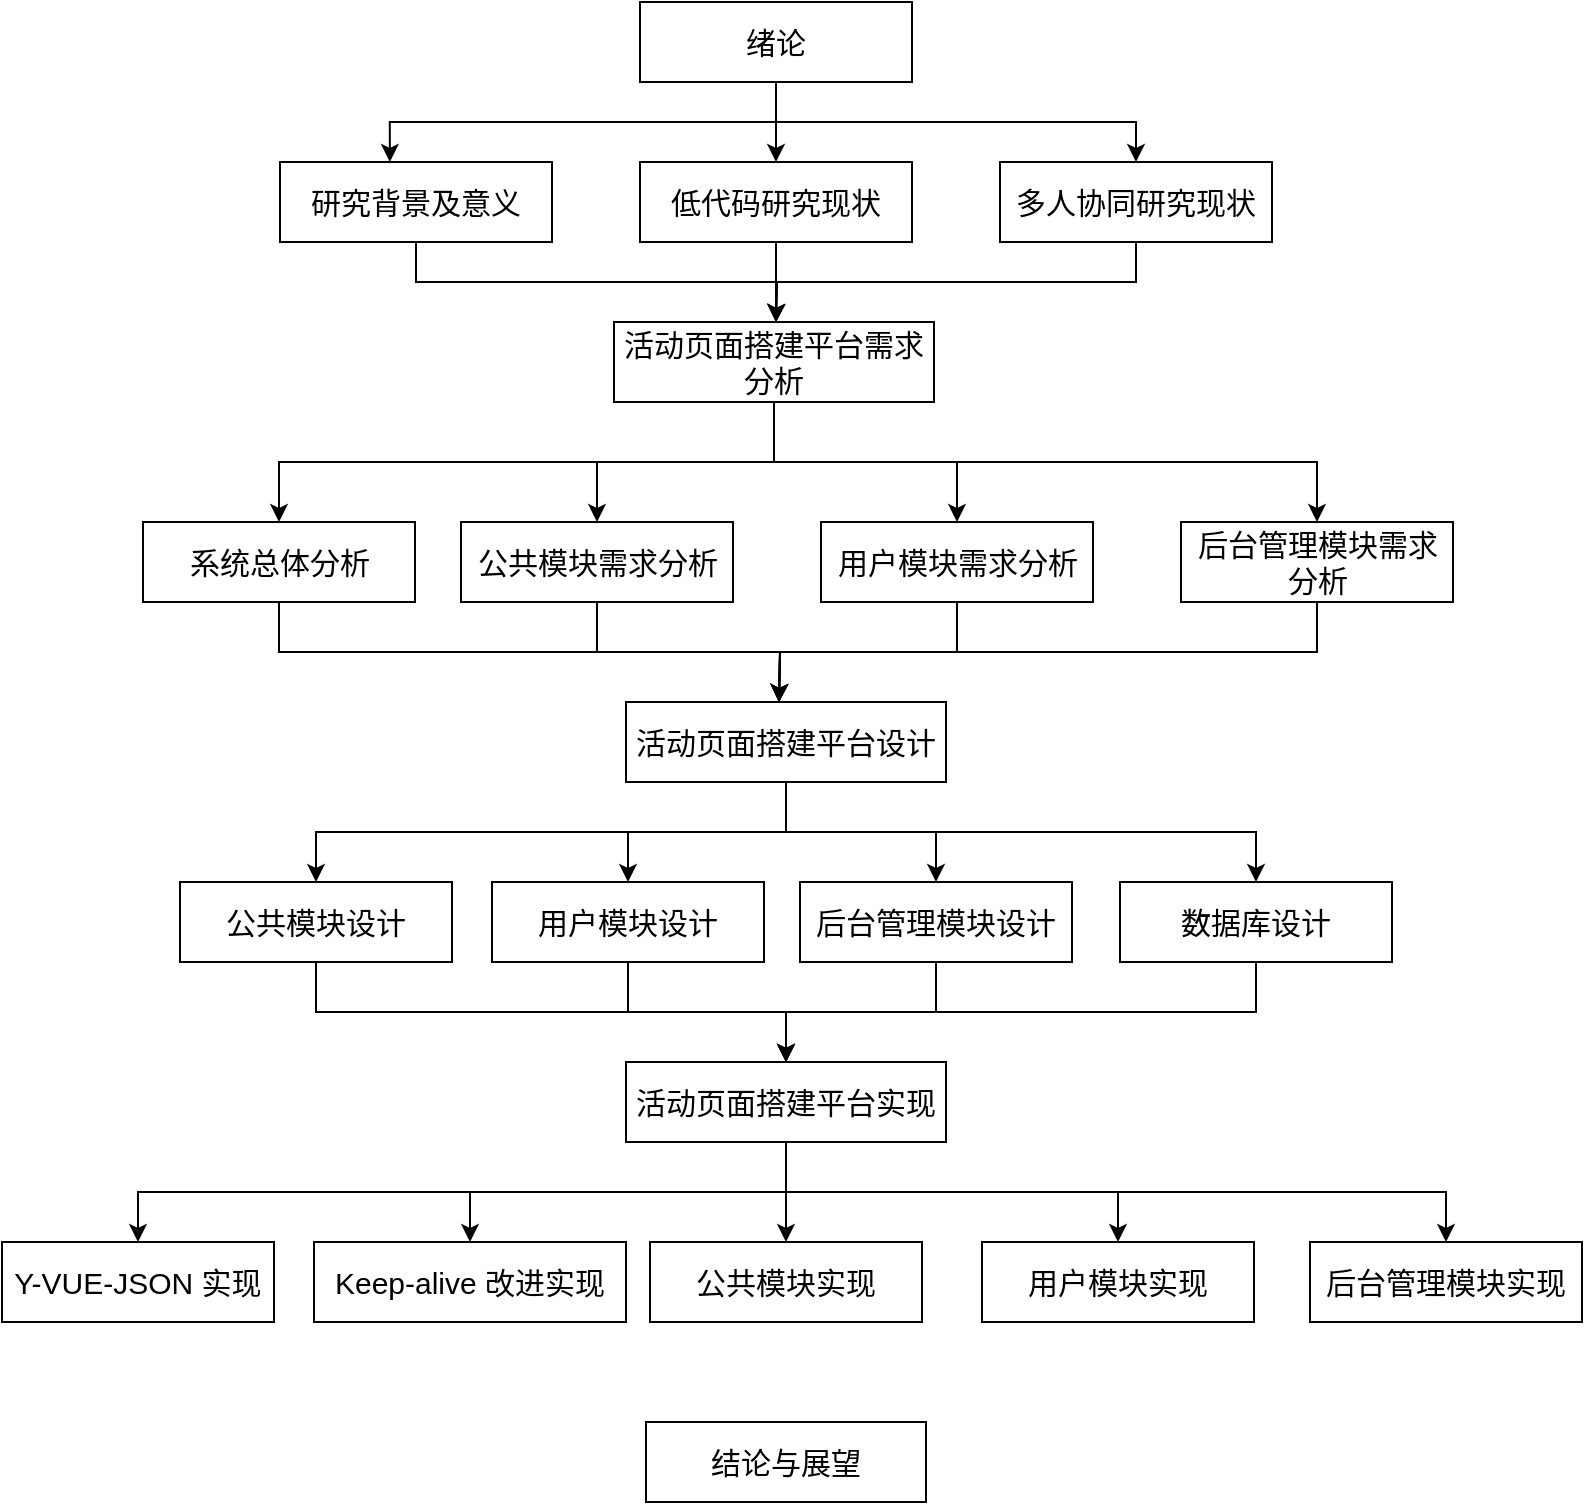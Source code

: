 <mxfile version="24.0.7" type="github">
  <diagram name="第 1 页" id="xwgQjPLYuZ0b8j5jcag2">
    <mxGraphModel dx="2074" dy="1146" grid="1" gridSize="10" guides="1" tooltips="1" connect="1" arrows="1" fold="1" page="1" pageScale="1" pageWidth="827" pageHeight="1169" math="0" shadow="0">
      <root>
        <mxCell id="0" />
        <mxCell id="1" parent="0" />
        <mxCell id="GHWC5vaI68Qx3i44Mjvv-23" style="edgeStyle=orthogonalEdgeStyle;rounded=0;orthogonalLoop=1;jettySize=auto;html=1;exitX=0.5;exitY=1;exitDx=0;exitDy=0;fontSize=15;" parent="1" source="GHWC5vaI68Qx3i44Mjvv-1" target="GHWC5vaI68Qx3i44Mjvv-3" edge="1">
          <mxGeometry relative="1" as="geometry" />
        </mxCell>
        <mxCell id="GHWC5vaI68Qx3i44Mjvv-24" style="edgeStyle=orthogonalEdgeStyle;rounded=0;orthogonalLoop=1;jettySize=auto;html=1;exitX=0.5;exitY=1;exitDx=0;exitDy=0;fontSize=15;" parent="1" source="GHWC5vaI68Qx3i44Mjvv-1" target="GHWC5vaI68Qx3i44Mjvv-4" edge="1">
          <mxGeometry relative="1" as="geometry" />
        </mxCell>
        <mxCell id="GHWC5vaI68Qx3i44Mjvv-1" value="绪论" style="rounded=0;whiteSpace=wrap;html=1;fontSize=15;" parent="1" vertex="1">
          <mxGeometry x="359" y="110" width="136" height="40" as="geometry" />
        </mxCell>
        <mxCell id="U0SrRVnIkzHvuZyMadGK-15" style="edgeStyle=orthogonalEdgeStyle;rounded=0;orthogonalLoop=1;jettySize=auto;html=1;exitX=0.5;exitY=1;exitDx=0;exitDy=0;entryX=0.5;entryY=0;entryDx=0;entryDy=0;fontSize=15;" parent="1" source="GHWC5vaI68Qx3i44Mjvv-2" edge="1">
          <mxGeometry relative="1" as="geometry">
            <mxPoint x="427" y="270" as="targetPoint" />
          </mxGeometry>
        </mxCell>
        <mxCell id="GHWC5vaI68Qx3i44Mjvv-2" value="研究背景及意义" style="rounded=0;whiteSpace=wrap;html=1;fontSize=15;" parent="1" vertex="1">
          <mxGeometry x="179" y="190" width="136" height="40" as="geometry" />
        </mxCell>
        <mxCell id="U0SrRVnIkzHvuZyMadGK-17" style="edgeStyle=orthogonalEdgeStyle;rounded=0;orthogonalLoop=1;jettySize=auto;html=1;exitX=0.5;exitY=1;exitDx=0;exitDy=0;entryX=0.5;entryY=0;entryDx=0;entryDy=0;fontSize=15;" parent="1" source="GHWC5vaI68Qx3i44Mjvv-3" edge="1">
          <mxGeometry relative="1" as="geometry">
            <mxPoint x="427" y="270" as="targetPoint" />
          </mxGeometry>
        </mxCell>
        <mxCell id="GHWC5vaI68Qx3i44Mjvv-3" value="低代码研究现状" style="rounded=0;whiteSpace=wrap;html=1;fontSize=15;" parent="1" vertex="1">
          <mxGeometry x="359" y="190" width="136" height="40" as="geometry" />
        </mxCell>
        <mxCell id="U0SrRVnIkzHvuZyMadGK-18" style="edgeStyle=orthogonalEdgeStyle;rounded=0;orthogonalLoop=1;jettySize=auto;html=1;exitX=0.5;exitY=1;exitDx=0;exitDy=0;entryX=0.5;entryY=0;entryDx=0;entryDy=0;fontSize=15;" parent="1" source="GHWC5vaI68Qx3i44Mjvv-4" edge="1">
          <mxGeometry relative="1" as="geometry">
            <mxPoint x="427" y="270" as="targetPoint" />
          </mxGeometry>
        </mxCell>
        <mxCell id="GHWC5vaI68Qx3i44Mjvv-4" value="多人协同研究现状" style="rounded=0;whiteSpace=wrap;html=1;fontSize=15;" parent="1" vertex="1">
          <mxGeometry x="539" y="190" width="136" height="40" as="geometry" />
        </mxCell>
        <mxCell id="JPCgUm3AOGwSfPcjVngr-2" style="edgeStyle=orthogonalEdgeStyle;rounded=0;orthogonalLoop=1;jettySize=auto;html=1;exitX=0.5;exitY=1;exitDx=0;exitDy=0;entryX=0.5;entryY=0;entryDx=0;entryDy=0;fontSize=15;" edge="1" parent="1" source="GHWC5vaI68Qx3i44Mjvv-5" target="U0SrRVnIkzHvuZyMadGK-13">
          <mxGeometry relative="1" as="geometry" />
        </mxCell>
        <mxCell id="JPCgUm3AOGwSfPcjVngr-3" style="edgeStyle=orthogonalEdgeStyle;rounded=0;orthogonalLoop=1;jettySize=auto;html=1;exitX=0.5;exitY=1;exitDx=0;exitDy=0;fontSize=15;" edge="1" parent="1" source="GHWC5vaI68Qx3i44Mjvv-5" target="GHWC5vaI68Qx3i44Mjvv-6">
          <mxGeometry relative="1" as="geometry" />
        </mxCell>
        <mxCell id="JPCgUm3AOGwSfPcjVngr-4" style="edgeStyle=orthogonalEdgeStyle;rounded=0;orthogonalLoop=1;jettySize=auto;html=1;exitX=0.5;exitY=1;exitDx=0;exitDy=0;fontSize=15;" edge="1" parent="1" source="GHWC5vaI68Qx3i44Mjvv-5" target="GHWC5vaI68Qx3i44Mjvv-7">
          <mxGeometry relative="1" as="geometry" />
        </mxCell>
        <mxCell id="JPCgUm3AOGwSfPcjVngr-5" style="edgeStyle=orthogonalEdgeStyle;rounded=0;orthogonalLoop=1;jettySize=auto;html=1;exitX=0.5;exitY=1;exitDx=0;exitDy=0;fontSize=15;" edge="1" parent="1" source="GHWC5vaI68Qx3i44Mjvv-5" target="GHWC5vaI68Qx3i44Mjvv-8">
          <mxGeometry relative="1" as="geometry" />
        </mxCell>
        <mxCell id="GHWC5vaI68Qx3i44Mjvv-5" value="活动页面搭建平台需求分析" style="rounded=0;whiteSpace=wrap;html=1;fontSize=15;" parent="1" vertex="1">
          <mxGeometry x="346" y="270" width="160" height="40" as="geometry" />
        </mxCell>
        <mxCell id="U0SrRVnIkzHvuZyMadGK-24" style="edgeStyle=orthogonalEdgeStyle;rounded=0;orthogonalLoop=1;jettySize=auto;html=1;exitX=0.5;exitY=1;exitDx=0;exitDy=0;entryX=0.5;entryY=0;entryDx=0;entryDy=0;fontSize=15;" parent="1" source="GHWC5vaI68Qx3i44Mjvv-6" edge="1">
          <mxGeometry relative="1" as="geometry">
            <mxPoint x="428.5" y="460" as="targetPoint" />
          </mxGeometry>
        </mxCell>
        <mxCell id="GHWC5vaI68Qx3i44Mjvv-6" value="公共模块需求分析" style="rounded=0;whiteSpace=wrap;html=1;fontSize=15;" parent="1" vertex="1">
          <mxGeometry x="269.5" y="370" width="136" height="40" as="geometry" />
        </mxCell>
        <mxCell id="U0SrRVnIkzHvuZyMadGK-25" style="edgeStyle=orthogonalEdgeStyle;rounded=0;orthogonalLoop=1;jettySize=auto;html=1;exitX=0.5;exitY=1;exitDx=0;exitDy=0;entryX=0.5;entryY=0;entryDx=0;entryDy=0;fontSize=15;" parent="1" source="GHWC5vaI68Qx3i44Mjvv-7" edge="1">
          <mxGeometry relative="1" as="geometry">
            <mxPoint x="428.5" y="460" as="targetPoint" />
          </mxGeometry>
        </mxCell>
        <mxCell id="GHWC5vaI68Qx3i44Mjvv-7" value="用户模块需求分析" style="rounded=0;whiteSpace=wrap;html=1;fontSize=15;" parent="1" vertex="1">
          <mxGeometry x="449.5" y="370" width="136" height="40" as="geometry" />
        </mxCell>
        <mxCell id="U0SrRVnIkzHvuZyMadGK-26" style="edgeStyle=orthogonalEdgeStyle;rounded=0;orthogonalLoop=1;jettySize=auto;html=1;exitX=0.5;exitY=1;exitDx=0;exitDy=0;entryX=0.5;entryY=0;entryDx=0;entryDy=0;fontSize=15;" parent="1" source="GHWC5vaI68Qx3i44Mjvv-8" edge="1">
          <mxGeometry relative="1" as="geometry">
            <mxPoint x="428.5" y="460" as="targetPoint" />
          </mxGeometry>
        </mxCell>
        <mxCell id="GHWC5vaI68Qx3i44Mjvv-8" value="后台管理模块需求分析" style="rounded=0;whiteSpace=wrap;html=1;fontSize=15;" parent="1" vertex="1">
          <mxGeometry x="629.5" y="370" width="136" height="40" as="geometry" />
        </mxCell>
        <mxCell id="GHWC5vaI68Qx3i44Mjvv-32" style="edgeStyle=orthogonalEdgeStyle;rounded=0;orthogonalLoop=1;jettySize=auto;html=1;exitX=0.5;exitY=1;exitDx=0;exitDy=0;entryX=0.5;entryY=0;entryDx=0;entryDy=0;fontSize=15;" parent="1" source="GHWC5vaI68Qx3i44Mjvv-9" target="GHWC5vaI68Qx3i44Mjvv-11" edge="1">
          <mxGeometry relative="1" as="geometry" />
        </mxCell>
        <mxCell id="GHWC5vaI68Qx3i44Mjvv-33" style="edgeStyle=orthogonalEdgeStyle;rounded=0;orthogonalLoop=1;jettySize=auto;html=1;exitX=0.5;exitY=1;exitDx=0;exitDy=0;entryX=0.5;entryY=0;entryDx=0;entryDy=0;fontSize=15;" parent="1" source="GHWC5vaI68Qx3i44Mjvv-9" target="GHWC5vaI68Qx3i44Mjvv-12" edge="1">
          <mxGeometry relative="1" as="geometry" />
        </mxCell>
        <mxCell id="U0SrRVnIkzHvuZyMadGK-9" style="edgeStyle=orthogonalEdgeStyle;rounded=0;orthogonalLoop=1;jettySize=auto;html=1;exitX=0.5;exitY=1;exitDx=0;exitDy=0;entryX=0.5;entryY=0;entryDx=0;entryDy=0;fontSize=15;" parent="1" source="GHWC5vaI68Qx3i44Mjvv-9" target="U0SrRVnIkzHvuZyMadGK-8" edge="1">
          <mxGeometry relative="1" as="geometry" />
        </mxCell>
        <mxCell id="JPCgUm3AOGwSfPcjVngr-1" style="edgeStyle=orthogonalEdgeStyle;rounded=0;orthogonalLoop=1;jettySize=auto;html=1;exitX=0.5;exitY=1;exitDx=0;exitDy=0;entryX=0.5;entryY=0;entryDx=0;entryDy=0;fontSize=15;" edge="1" parent="1" source="GHWC5vaI68Qx3i44Mjvv-9" target="GHWC5vaI68Qx3i44Mjvv-10">
          <mxGeometry relative="1" as="geometry" />
        </mxCell>
        <mxCell id="GHWC5vaI68Qx3i44Mjvv-9" value="活动页面搭建平台设计" style="rounded=0;whiteSpace=wrap;html=1;fontSize=15;" parent="1" vertex="1">
          <mxGeometry x="352" y="460" width="160" height="40" as="geometry" />
        </mxCell>
        <mxCell id="U0SrRVnIkzHvuZyMadGK-27" style="edgeStyle=orthogonalEdgeStyle;rounded=0;orthogonalLoop=1;jettySize=auto;html=1;exitX=0.5;exitY=1;exitDx=0;exitDy=0;entryX=0.5;entryY=0;entryDx=0;entryDy=0;fontSize=15;" parent="1" source="GHWC5vaI68Qx3i44Mjvv-10" target="GHWC5vaI68Qx3i44Mjvv-14" edge="1">
          <mxGeometry relative="1" as="geometry" />
        </mxCell>
        <mxCell id="GHWC5vaI68Qx3i44Mjvv-10" value="公共模块设计" style="rounded=0;whiteSpace=wrap;html=1;fontSize=15;" parent="1" vertex="1">
          <mxGeometry x="129" y="550" width="136" height="40" as="geometry" />
        </mxCell>
        <mxCell id="GHWC5vaI68Qx3i44Mjvv-37" style="edgeStyle=orthogonalEdgeStyle;rounded=0;orthogonalLoop=1;jettySize=auto;html=1;exitX=0.5;exitY=1;exitDx=0;exitDy=0;fontSize=15;" parent="1" source="GHWC5vaI68Qx3i44Mjvv-11" target="GHWC5vaI68Qx3i44Mjvv-14" edge="1">
          <mxGeometry relative="1" as="geometry" />
        </mxCell>
        <mxCell id="GHWC5vaI68Qx3i44Mjvv-11" value="用户模块设计" style="rounded=0;whiteSpace=wrap;html=1;fontSize=15;" parent="1" vertex="1">
          <mxGeometry x="285" y="550" width="136" height="40" as="geometry" />
        </mxCell>
        <mxCell id="GHWC5vaI68Qx3i44Mjvv-35" style="edgeStyle=orthogonalEdgeStyle;rounded=0;orthogonalLoop=1;jettySize=auto;html=1;exitX=0.5;exitY=1;exitDx=0;exitDy=0;entryX=0.5;entryY=0;entryDx=0;entryDy=0;fontSize=15;" parent="1" source="GHWC5vaI68Qx3i44Mjvv-12" target="GHWC5vaI68Qx3i44Mjvv-14" edge="1">
          <mxGeometry relative="1" as="geometry" />
        </mxCell>
        <mxCell id="GHWC5vaI68Qx3i44Mjvv-12" value="后台管理模块设计" style="rounded=0;whiteSpace=wrap;html=1;fontSize=15;" parent="1" vertex="1">
          <mxGeometry x="439" y="550" width="136" height="40" as="geometry" />
        </mxCell>
        <mxCell id="JPCgUm3AOGwSfPcjVngr-8" style="edgeStyle=orthogonalEdgeStyle;rounded=0;orthogonalLoop=1;jettySize=auto;html=1;exitX=0.5;exitY=1;exitDx=0;exitDy=0;fontSize=15;" edge="1" parent="1" source="GHWC5vaI68Qx3i44Mjvv-14" target="JPCgUm3AOGwSfPcjVngr-6">
          <mxGeometry relative="1" as="geometry" />
        </mxCell>
        <mxCell id="JPCgUm3AOGwSfPcjVngr-9" style="edgeStyle=orthogonalEdgeStyle;rounded=0;orthogonalLoop=1;jettySize=auto;html=1;exitX=0.5;exitY=1;exitDx=0;exitDy=0;entryX=0.5;entryY=0;entryDx=0;entryDy=0;fontSize=15;" edge="1" parent="1" source="GHWC5vaI68Qx3i44Mjvv-14" target="GHWC5vaI68Qx3i44Mjvv-18">
          <mxGeometry relative="1" as="geometry" />
        </mxCell>
        <mxCell id="JPCgUm3AOGwSfPcjVngr-11" style="edgeStyle=orthogonalEdgeStyle;rounded=0;orthogonalLoop=1;jettySize=auto;html=1;exitX=0.5;exitY=1;exitDx=0;exitDy=0;" edge="1" parent="1" source="GHWC5vaI68Qx3i44Mjvv-14" target="GHWC5vaI68Qx3i44Mjvv-16">
          <mxGeometry relative="1" as="geometry" />
        </mxCell>
        <mxCell id="JPCgUm3AOGwSfPcjVngr-12" style="edgeStyle=orthogonalEdgeStyle;rounded=0;orthogonalLoop=1;jettySize=auto;html=1;exitX=0.5;exitY=1;exitDx=0;exitDy=0;" edge="1" parent="1" source="GHWC5vaI68Qx3i44Mjvv-14" target="GHWC5vaI68Qx3i44Mjvv-17">
          <mxGeometry relative="1" as="geometry" />
        </mxCell>
        <mxCell id="JPCgUm3AOGwSfPcjVngr-13" style="edgeStyle=orthogonalEdgeStyle;rounded=0;orthogonalLoop=1;jettySize=auto;html=1;exitX=0.5;exitY=1;exitDx=0;exitDy=0;" edge="1" parent="1" source="GHWC5vaI68Qx3i44Mjvv-14" target="GHWC5vaI68Qx3i44Mjvv-15">
          <mxGeometry relative="1" as="geometry" />
        </mxCell>
        <mxCell id="GHWC5vaI68Qx3i44Mjvv-14" value="活动页面搭建平台实现" style="rounded=0;whiteSpace=wrap;html=1;fontSize=15;" parent="1" vertex="1">
          <mxGeometry x="352" y="640" width="160" height="40" as="geometry" />
        </mxCell>
        <mxCell id="GHWC5vaI68Qx3i44Mjvv-15" value="公共模块实现" style="rounded=0;whiteSpace=wrap;html=1;fontSize=15;" parent="1" vertex="1">
          <mxGeometry x="364" y="730" width="136" height="40" as="geometry" />
        </mxCell>
        <mxCell id="GHWC5vaI68Qx3i44Mjvv-16" value="用户模块实现" style="rounded=0;whiteSpace=wrap;html=1;fontSize=15;" parent="1" vertex="1">
          <mxGeometry x="530" y="730" width="136" height="40" as="geometry" />
        </mxCell>
        <mxCell id="GHWC5vaI68Qx3i44Mjvv-17" value="后台管理模块实现" style="rounded=0;whiteSpace=wrap;html=1;fontSize=15;" parent="1" vertex="1">
          <mxGeometry x="694" y="730" width="136" height="40" as="geometry" />
        </mxCell>
        <mxCell id="GHWC5vaI68Qx3i44Mjvv-18" value="Keep-alive 改进实现" style="rounded=0;whiteSpace=wrap;html=1;fontSize=15;" parent="1" vertex="1">
          <mxGeometry x="196" y="730" width="156" height="40" as="geometry" />
        </mxCell>
        <mxCell id="GHWC5vaI68Qx3i44Mjvv-21" value="结论与展望" style="rounded=0;whiteSpace=wrap;html=1;fontSize=15;" parent="1" vertex="1">
          <mxGeometry x="362" y="820" width="140" height="40" as="geometry" />
        </mxCell>
        <mxCell id="GHWC5vaI68Qx3i44Mjvv-22" style="edgeStyle=orthogonalEdgeStyle;rounded=0;orthogonalLoop=1;jettySize=auto;html=1;exitX=0.5;exitY=1;exitDx=0;exitDy=0;entryX=0.404;entryY=0;entryDx=0;entryDy=0;entryPerimeter=0;fontSize=15;" parent="1" source="GHWC5vaI68Qx3i44Mjvv-1" target="GHWC5vaI68Qx3i44Mjvv-2" edge="1">
          <mxGeometry relative="1" as="geometry" />
        </mxCell>
        <mxCell id="U0SrRVnIkzHvuZyMadGK-10" style="edgeStyle=orthogonalEdgeStyle;rounded=0;orthogonalLoop=1;jettySize=auto;html=1;exitX=0.5;exitY=1;exitDx=0;exitDy=0;entryX=0.5;entryY=0;entryDx=0;entryDy=0;fontSize=15;" parent="1" source="U0SrRVnIkzHvuZyMadGK-8" target="GHWC5vaI68Qx3i44Mjvv-14" edge="1">
          <mxGeometry relative="1" as="geometry" />
        </mxCell>
        <mxCell id="U0SrRVnIkzHvuZyMadGK-8" value="数据库设计" style="rounded=0;whiteSpace=wrap;html=1;fontSize=15;" parent="1" vertex="1">
          <mxGeometry x="599" y="550" width="136" height="40" as="geometry" />
        </mxCell>
        <mxCell id="U0SrRVnIkzHvuZyMadGK-22" style="edgeStyle=orthogonalEdgeStyle;rounded=0;orthogonalLoop=1;jettySize=auto;html=1;exitX=0.5;exitY=1;exitDx=0;exitDy=0;entryX=0.5;entryY=0;entryDx=0;entryDy=0;fontSize=15;" parent="1" source="U0SrRVnIkzHvuZyMadGK-13" edge="1">
          <mxGeometry relative="1" as="geometry">
            <mxPoint x="428.5" y="460" as="targetPoint" />
          </mxGeometry>
        </mxCell>
        <mxCell id="U0SrRVnIkzHvuZyMadGK-13" value="系统总体分析" style="rounded=0;whiteSpace=wrap;html=1;fontSize=15;" parent="1" vertex="1">
          <mxGeometry x="110.5" y="370" width="136" height="40" as="geometry" />
        </mxCell>
        <mxCell id="JPCgUm3AOGwSfPcjVngr-6" value="Y-VUE-JSON 实现" style="rounded=0;whiteSpace=wrap;html=1;fontSize=15;" vertex="1" parent="1">
          <mxGeometry x="40" y="730" width="136" height="40" as="geometry" />
        </mxCell>
      </root>
    </mxGraphModel>
  </diagram>
</mxfile>
